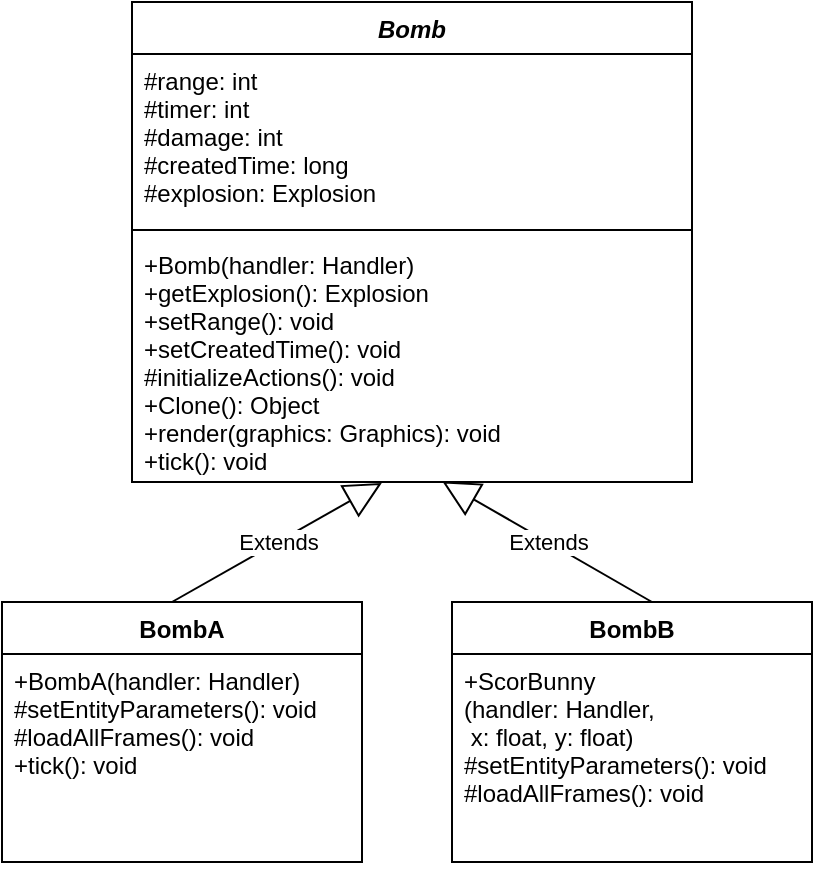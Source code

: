 <mxfile version="13.9.9" type="device"><diagram id="0Ki4xc48I_PDqKkgCht_" name="Page-1"><mxGraphModel dx="852" dy="494" grid="1" gridSize="10" guides="1" tooltips="1" connect="1" arrows="1" fold="1" page="1" pageScale="1" pageWidth="850" pageHeight="1100" math="0" shadow="0"><root><mxCell id="0"/><mxCell id="1" parent="0"/><mxCell id="2o_uTLLF_TG7K6RLXGfl-13" value="Bomb" style="swimlane;fontStyle=3;align=center;verticalAlign=top;childLayout=stackLayout;horizontal=1;startSize=26;horizontalStack=0;resizeParent=1;resizeParentMax=0;resizeLast=0;collapsible=1;marginBottom=0;" parent="1" vertex="1"><mxGeometry x="400" y="460" width="280" height="240" as="geometry"/></mxCell><mxCell id="2o_uTLLF_TG7K6RLXGfl-14" value="#range: int&#10;#timer: int&#10;#damage: int&#10;#createdTime: long&#10;#explosion: Explosion" style="text;strokeColor=none;fillColor=none;align=left;verticalAlign=top;spacingLeft=4;spacingRight=4;overflow=hidden;rotatable=0;points=[[0,0.5],[1,0.5]];portConstraint=eastwest;" parent="2o_uTLLF_TG7K6RLXGfl-13" vertex="1"><mxGeometry y="26" width="280" height="84" as="geometry"/></mxCell><mxCell id="2o_uTLLF_TG7K6RLXGfl-15" value="" style="line;strokeWidth=1;fillColor=none;align=left;verticalAlign=middle;spacingTop=-1;spacingLeft=3;spacingRight=3;rotatable=0;labelPosition=right;points=[];portConstraint=eastwest;" parent="2o_uTLLF_TG7K6RLXGfl-13" vertex="1"><mxGeometry y="110" width="280" height="8" as="geometry"/></mxCell><mxCell id="2o_uTLLF_TG7K6RLXGfl-16" value="+Bomb(handler: Handler)&#10;+getExplosion(): Explosion&#10;+setRange(): void&#10;+setCreatedTime(): void&#10;#initializeActions(): void&#10;+Clone(): Object&#10;+render(graphics: Graphics): void&#10;+tick(): void&#10;" style="text;strokeColor=none;fillColor=none;align=left;verticalAlign=top;spacingLeft=4;spacingRight=4;overflow=hidden;rotatable=0;points=[[0,0.5],[1,0.5]];portConstraint=eastwest;" parent="2o_uTLLF_TG7K6RLXGfl-13" vertex="1"><mxGeometry y="118" width="280" height="122" as="geometry"/></mxCell><mxCell id="2o_uTLLF_TG7K6RLXGfl-25" value="BombA" style="swimlane;fontStyle=1;childLayout=stackLayout;horizontal=1;startSize=26;fillColor=none;horizontalStack=0;resizeParent=1;resizeParentMax=0;resizeLast=0;collapsible=1;marginBottom=0;" parent="1" vertex="1"><mxGeometry x="335" y="760" width="180" height="130" as="geometry"/></mxCell><mxCell id="2o_uTLLF_TG7K6RLXGfl-52" value="Extends" style="endArrow=block;endSize=16;endFill=0;html=1;entryX=0.446;entryY=1.004;entryDx=0;entryDy=0;entryPerimeter=0;" parent="2o_uTLLF_TG7K6RLXGfl-25" target="2o_uTLLF_TG7K6RLXGfl-16" edge="1"><mxGeometry width="160" relative="1" as="geometry"><mxPoint x="85" as="sourcePoint"/><mxPoint x="245" as="targetPoint"/></mxGeometry></mxCell><mxCell id="2o_uTLLF_TG7K6RLXGfl-26" value="+BombA(handler: Handler)&#10;#setEntityParameters(): void&#10;#loadAllFrames(): void&#10;+tick(): void&#10;&#10;" style="text;strokeColor=none;fillColor=none;align=left;verticalAlign=top;spacingLeft=4;spacingRight=4;overflow=hidden;rotatable=0;points=[[0,0.5],[1,0.5]];portConstraint=eastwest;" parent="2o_uTLLF_TG7K6RLXGfl-25" vertex="1"><mxGeometry y="26" width="180" height="104" as="geometry"/></mxCell><mxCell id="2o_uTLLF_TG7K6RLXGfl-29" value="BombB" style="swimlane;fontStyle=1;childLayout=stackLayout;horizontal=1;startSize=26;fillColor=none;horizontalStack=0;resizeParent=1;resizeParentMax=0;resizeLast=0;collapsible=1;marginBottom=0;" parent="1" vertex="1"><mxGeometry x="560" y="760" width="180" height="130" as="geometry"/></mxCell><mxCell id="2o_uTLLF_TG7K6RLXGfl-53" value="Extends" style="endArrow=block;endSize=16;endFill=0;html=1;entryX=0.554;entryY=0.997;entryDx=0;entryDy=0;entryPerimeter=0;" parent="2o_uTLLF_TG7K6RLXGfl-29" target="2o_uTLLF_TG7K6RLXGfl-16" edge="1"><mxGeometry width="160" relative="1" as="geometry"><mxPoint x="100" as="sourcePoint"/><mxPoint x="260" as="targetPoint"/></mxGeometry></mxCell><mxCell id="2o_uTLLF_TG7K6RLXGfl-30" value="+ScorBunny&#10;(handler: Handler,&#10; x: float, y: float)&#10;#setEntityParameters(): void&#10;#loadAllFrames(): void&#10;&#10;" style="text;strokeColor=none;fillColor=none;align=left;verticalAlign=top;spacingLeft=4;spacingRight=4;overflow=hidden;rotatable=0;points=[[0,0.5],[1,0.5]];portConstraint=eastwest;" parent="2o_uTLLF_TG7K6RLXGfl-29" vertex="1"><mxGeometry y="26" width="180" height="104" as="geometry"/></mxCell></root></mxGraphModel></diagram></mxfile>
